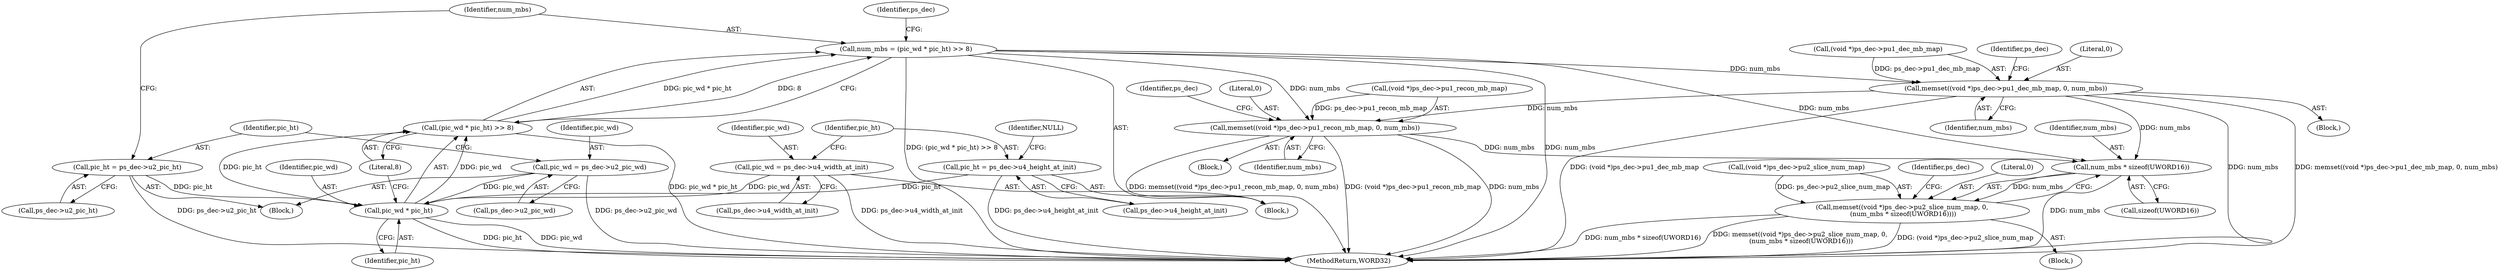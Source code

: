 digraph "0_Android_f634481e940421020e52f511c1fb34aac1db4b2f@integer" {
"1000665" [label="(Call,num_mbs = (pic_wd * pic_ht) >> 8)"];
"1000667" [label="(Call,(pic_wd * pic_ht) >> 8)"];
"1000668" [label="(Call,pic_wd * pic_ht)"];
"1000655" [label="(Call,pic_wd = ps_dec->u2_pic_wd)"];
"1000628" [label="(Call,pic_wd = ps_dec->u4_width_at_init)"];
"1000660" [label="(Call,pic_ht = ps_dec->u2_pic_ht)"];
"1000634" [label="(Call,pic_ht = ps_dec->u4_height_at_init)"];
"1000677" [label="(Call,memset((void *)ps_dec->pu1_dec_mb_map, 0, num_mbs))"];
"1000690" [label="(Call,memset((void *)ps_dec->pu1_recon_mb_map, 0, num_mbs))"];
"1000710" [label="(Call,num_mbs * sizeof(UWORD16))"];
"1000703" [label="(Call,memset((void *)ps_dec->pu2_slice_num_map, 0,\n (num_mbs * sizeof(UWORD16))))"];
"1000661" [label="(Identifier,pic_ht)"];
"1000670" [label="(Identifier,pic_ht)"];
"1000671" [label="(Literal,8)"];
"1000668" [label="(Call,pic_wd * pic_ht)"];
"1000676" [label="(Block,)"];
"1000678" [label="(Call,(void *)ps_dec->pu1_dec_mb_map)"];
"1000702" [label="(Block,)"];
"1000689" [label="(Block,)"];
"1000666" [label="(Identifier,num_mbs)"];
"1000657" [label="(Call,ps_dec->u2_pic_wd)"];
"1000656" [label="(Identifier,pic_wd)"];
"1000667" [label="(Call,(pic_wd * pic_ht) >> 8)"];
"1000630" [label="(Call,ps_dec->u4_width_at_init)"];
"1000691" [label="(Call,(void *)ps_dec->pu1_recon_mb_map)"];
"1000711" [label="(Identifier,num_mbs)"];
"1000655" [label="(Call,pic_wd = ps_dec->u2_pic_wd)"];
"1000654" [label="(Block,)"];
"1000704" [label="(Call,(void *)ps_dec->pu2_slice_num_map)"];
"1000636" [label="(Call,ps_dec->u4_height_at_init)"];
"1000687" [label="(Identifier,ps_dec)"];
"1000628" [label="(Call,pic_wd = ps_dec->u4_width_at_init)"];
"1000712" [label="(Call,sizeof(UWORD16))"];
"1000697" [label="(Identifier,num_mbs)"];
"1000684" [label="(Identifier,num_mbs)"];
"1000635" [label="(Identifier,pic_ht)"];
"1000629" [label="(Identifier,pic_wd)"];
"1000674" [label="(Identifier,ps_dec)"];
"1000700" [label="(Identifier,ps_dec)"];
"1000669" [label="(Identifier,pic_wd)"];
"1000634" [label="(Call,pic_ht = ps_dec->u4_height_at_init)"];
"1000716" [label="(Identifier,ps_dec)"];
"1000696" [label="(Literal,0)"];
"1000690" [label="(Call,memset((void *)ps_dec->pu1_recon_mb_map, 0, num_mbs))"];
"1000643" [label="(Identifier,NULL)"];
"1000665" [label="(Call,num_mbs = (pic_wd * pic_ht) >> 8)"];
"1000703" [label="(Call,memset((void *)ps_dec->pu2_slice_num_map, 0,\n (num_mbs * sizeof(UWORD16))))"];
"1000710" [label="(Call,num_mbs * sizeof(UWORD16))"];
"1000662" [label="(Call,ps_dec->u2_pic_ht)"];
"1000626" [label="(Block,)"];
"1000709" [label="(Literal,0)"];
"1000660" [label="(Call,pic_ht = ps_dec->u2_pic_ht)"];
"1000683" [label="(Literal,0)"];
"1002154" [label="(MethodReturn,WORD32)"];
"1000677" [label="(Call,memset((void *)ps_dec->pu1_dec_mb_map, 0, num_mbs))"];
"1000665" -> "1000626"  [label="AST: "];
"1000665" -> "1000667"  [label="CFG: "];
"1000666" -> "1000665"  [label="AST: "];
"1000667" -> "1000665"  [label="AST: "];
"1000674" -> "1000665"  [label="CFG: "];
"1000665" -> "1002154"  [label="DDG: num_mbs"];
"1000665" -> "1002154"  [label="DDG: (pic_wd * pic_ht) >> 8"];
"1000667" -> "1000665"  [label="DDG: pic_wd * pic_ht"];
"1000667" -> "1000665"  [label="DDG: 8"];
"1000665" -> "1000677"  [label="DDG: num_mbs"];
"1000665" -> "1000690"  [label="DDG: num_mbs"];
"1000665" -> "1000710"  [label="DDG: num_mbs"];
"1000667" -> "1000671"  [label="CFG: "];
"1000668" -> "1000667"  [label="AST: "];
"1000671" -> "1000667"  [label="AST: "];
"1000667" -> "1002154"  [label="DDG: pic_wd * pic_ht"];
"1000668" -> "1000667"  [label="DDG: pic_wd"];
"1000668" -> "1000667"  [label="DDG: pic_ht"];
"1000668" -> "1000670"  [label="CFG: "];
"1000669" -> "1000668"  [label="AST: "];
"1000670" -> "1000668"  [label="AST: "];
"1000671" -> "1000668"  [label="CFG: "];
"1000668" -> "1002154"  [label="DDG: pic_ht"];
"1000668" -> "1002154"  [label="DDG: pic_wd"];
"1000655" -> "1000668"  [label="DDG: pic_wd"];
"1000628" -> "1000668"  [label="DDG: pic_wd"];
"1000660" -> "1000668"  [label="DDG: pic_ht"];
"1000634" -> "1000668"  [label="DDG: pic_ht"];
"1000655" -> "1000654"  [label="AST: "];
"1000655" -> "1000657"  [label="CFG: "];
"1000656" -> "1000655"  [label="AST: "];
"1000657" -> "1000655"  [label="AST: "];
"1000661" -> "1000655"  [label="CFG: "];
"1000655" -> "1002154"  [label="DDG: ps_dec->u2_pic_wd"];
"1000628" -> "1000626"  [label="AST: "];
"1000628" -> "1000630"  [label="CFG: "];
"1000629" -> "1000628"  [label="AST: "];
"1000630" -> "1000628"  [label="AST: "];
"1000635" -> "1000628"  [label="CFG: "];
"1000628" -> "1002154"  [label="DDG: ps_dec->u4_width_at_init"];
"1000660" -> "1000654"  [label="AST: "];
"1000660" -> "1000662"  [label="CFG: "];
"1000661" -> "1000660"  [label="AST: "];
"1000662" -> "1000660"  [label="AST: "];
"1000666" -> "1000660"  [label="CFG: "];
"1000660" -> "1002154"  [label="DDG: ps_dec->u2_pic_ht"];
"1000634" -> "1000626"  [label="AST: "];
"1000634" -> "1000636"  [label="CFG: "];
"1000635" -> "1000634"  [label="AST: "];
"1000636" -> "1000634"  [label="AST: "];
"1000643" -> "1000634"  [label="CFG: "];
"1000634" -> "1002154"  [label="DDG: ps_dec->u4_height_at_init"];
"1000677" -> "1000676"  [label="AST: "];
"1000677" -> "1000684"  [label="CFG: "];
"1000678" -> "1000677"  [label="AST: "];
"1000683" -> "1000677"  [label="AST: "];
"1000684" -> "1000677"  [label="AST: "];
"1000687" -> "1000677"  [label="CFG: "];
"1000677" -> "1002154"  [label="DDG: (void *)ps_dec->pu1_dec_mb_map"];
"1000677" -> "1002154"  [label="DDG: num_mbs"];
"1000677" -> "1002154"  [label="DDG: memset((void *)ps_dec->pu1_dec_mb_map, 0, num_mbs)"];
"1000678" -> "1000677"  [label="DDG: ps_dec->pu1_dec_mb_map"];
"1000677" -> "1000690"  [label="DDG: num_mbs"];
"1000677" -> "1000710"  [label="DDG: num_mbs"];
"1000690" -> "1000689"  [label="AST: "];
"1000690" -> "1000697"  [label="CFG: "];
"1000691" -> "1000690"  [label="AST: "];
"1000696" -> "1000690"  [label="AST: "];
"1000697" -> "1000690"  [label="AST: "];
"1000700" -> "1000690"  [label="CFG: "];
"1000690" -> "1002154"  [label="DDG: num_mbs"];
"1000690" -> "1002154"  [label="DDG: memset((void *)ps_dec->pu1_recon_mb_map, 0, num_mbs)"];
"1000690" -> "1002154"  [label="DDG: (void *)ps_dec->pu1_recon_mb_map"];
"1000691" -> "1000690"  [label="DDG: ps_dec->pu1_recon_mb_map"];
"1000690" -> "1000710"  [label="DDG: num_mbs"];
"1000710" -> "1000703"  [label="AST: "];
"1000710" -> "1000712"  [label="CFG: "];
"1000711" -> "1000710"  [label="AST: "];
"1000712" -> "1000710"  [label="AST: "];
"1000703" -> "1000710"  [label="CFG: "];
"1000710" -> "1002154"  [label="DDG: num_mbs"];
"1000710" -> "1000703"  [label="DDG: num_mbs"];
"1000703" -> "1000702"  [label="AST: "];
"1000704" -> "1000703"  [label="AST: "];
"1000709" -> "1000703"  [label="AST: "];
"1000716" -> "1000703"  [label="CFG: "];
"1000703" -> "1002154"  [label="DDG: num_mbs * sizeof(UWORD16)"];
"1000703" -> "1002154"  [label="DDG: memset((void *)ps_dec->pu2_slice_num_map, 0,\n (num_mbs * sizeof(UWORD16)))"];
"1000703" -> "1002154"  [label="DDG: (void *)ps_dec->pu2_slice_num_map"];
"1000704" -> "1000703"  [label="DDG: ps_dec->pu2_slice_num_map"];
}
